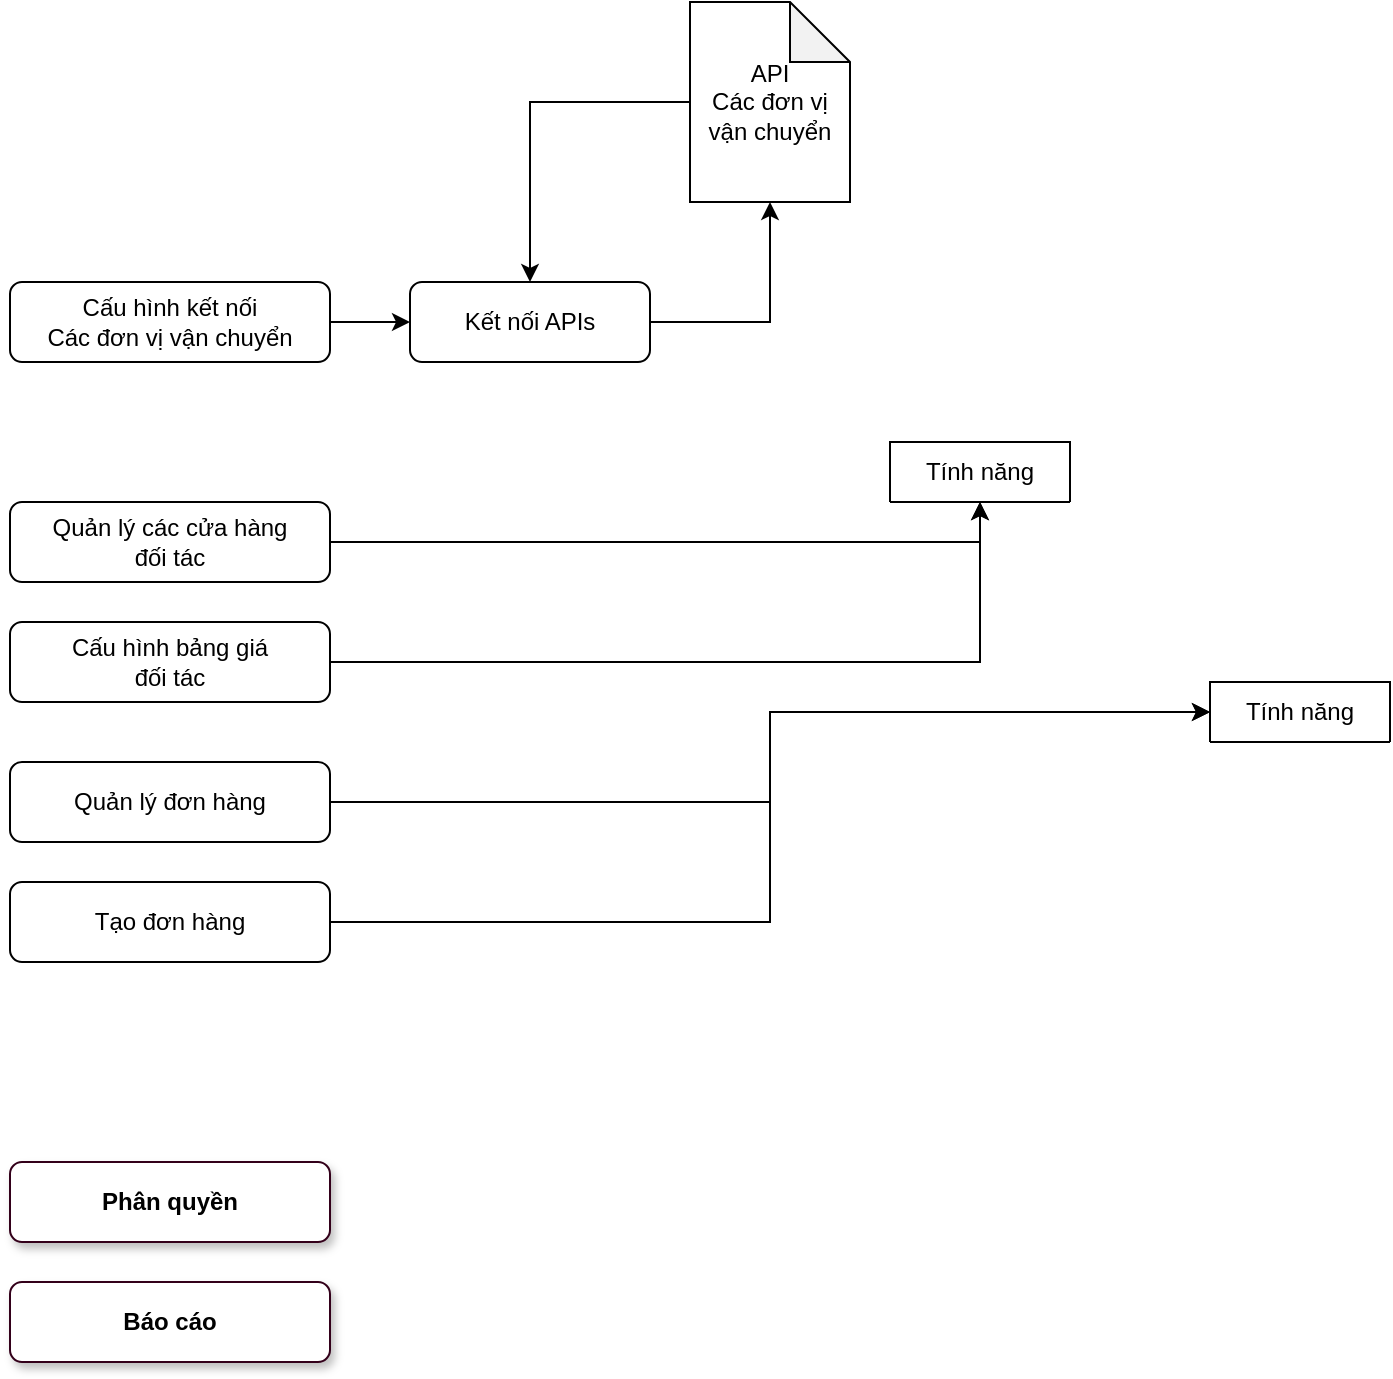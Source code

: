 <mxfile version="24.8.1">
  <diagram name="Trang-1" id="xkWlDCQVr2AHFHhtikE3">
    <mxGraphModel dx="1195" dy="1812" grid="1" gridSize="10" guides="1" tooltips="1" connect="1" arrows="1" fold="1" page="1" pageScale="1" pageWidth="827" pageHeight="1169" math="0" shadow="0">
      <root>
        <mxCell id="0" />
        <mxCell id="1" parent="0" />
        <mxCell id="g2mFOKtr89nq_R0PJXNz-3" style="edgeStyle=orthogonalEdgeStyle;rounded=0;orthogonalLoop=1;jettySize=auto;html=1;entryX=0;entryY=0.5;entryDx=0;entryDy=0;" parent="1" source="g2mFOKtr89nq_R0PJXNz-1" target="g2mFOKtr89nq_R0PJXNz-2" edge="1">
          <mxGeometry relative="1" as="geometry" />
        </mxCell>
        <mxCell id="g2mFOKtr89nq_R0PJXNz-1" value="Cấu hình kết nối&lt;br&gt;Các đơn vị vận chuyển" style="rounded=1;whiteSpace=wrap;html=1;" parent="1" vertex="1">
          <mxGeometry x="200" y="80" width="160" height="40" as="geometry" />
        </mxCell>
        <mxCell id="g2mFOKtr89nq_R0PJXNz-2" value="Kết nối APIs" style="rounded=1;whiteSpace=wrap;html=1;" parent="1" vertex="1">
          <mxGeometry x="400" y="80" width="120" height="40" as="geometry" />
        </mxCell>
        <mxCell id="O3a8JP-qRkAgKApTiANw-24" style="edgeStyle=orthogonalEdgeStyle;rounded=0;orthogonalLoop=1;jettySize=auto;html=1;exitX=1;exitY=0.5;exitDx=0;exitDy=0;entryX=0.5;entryY=1;entryDx=0;entryDy=0;" edge="1" parent="1" source="g2mFOKtr89nq_R0PJXNz-4" target="O3a8JP-qRkAgKApTiANw-11">
          <mxGeometry relative="1" as="geometry" />
        </mxCell>
        <mxCell id="g2mFOKtr89nq_R0PJXNz-4" value="Cấu hình bảng giá&lt;br&gt;đối tác" style="rounded=1;whiteSpace=wrap;html=1;" parent="1" vertex="1">
          <mxGeometry x="200" y="250" width="160" height="40" as="geometry" />
        </mxCell>
        <mxCell id="O3a8JP-qRkAgKApTiANw-25" style="edgeStyle=orthogonalEdgeStyle;rounded=0;orthogonalLoop=1;jettySize=auto;html=1;exitX=1;exitY=0.5;exitDx=0;exitDy=0;entryX=0.5;entryY=1;entryDx=0;entryDy=0;" edge="1" parent="1" source="g2mFOKtr89nq_R0PJXNz-5" target="O3a8JP-qRkAgKApTiANw-11">
          <mxGeometry relative="1" as="geometry" />
        </mxCell>
        <mxCell id="g2mFOKtr89nq_R0PJXNz-5" value="Quản lý các cửa hàng&lt;br&gt;đối tác" style="rounded=1;whiteSpace=wrap;html=1;" parent="1" vertex="1">
          <mxGeometry x="200" y="190" width="160" height="40" as="geometry" />
        </mxCell>
        <mxCell id="g2mFOKtr89nq_R0PJXNz-6" value="Phân quyền" style="rounded=1;whiteSpace=wrap;html=1;fontStyle=1;strokeColor=#33001A;glass=0;shadow=1;" parent="1" vertex="1">
          <mxGeometry x="200" y="520" width="160" height="40" as="geometry" />
        </mxCell>
        <mxCell id="O3a8JP-qRkAgKApTiANw-1" value="Báo cáo" style="rounded=1;whiteSpace=wrap;html=1;fontStyle=1;strokeColor=#33001A;glass=0;shadow=1;" vertex="1" parent="1">
          <mxGeometry x="200" y="580" width="160" height="40" as="geometry" />
        </mxCell>
        <mxCell id="O3a8JP-qRkAgKApTiANw-32" style="edgeStyle=orthogonalEdgeStyle;rounded=0;orthogonalLoop=1;jettySize=auto;html=1;exitX=1;exitY=0.5;exitDx=0;exitDy=0;entryX=0;entryY=0.5;entryDx=0;entryDy=0;" edge="1" parent="1" source="O3a8JP-qRkAgKApTiANw-2" target="O3a8JP-qRkAgKApTiANw-29">
          <mxGeometry relative="1" as="geometry" />
        </mxCell>
        <mxCell id="O3a8JP-qRkAgKApTiANw-2" value="Quản lý đơn hàng" style="rounded=1;whiteSpace=wrap;html=1;" vertex="1" parent="1">
          <mxGeometry x="200" y="320" width="160" height="40" as="geometry" />
        </mxCell>
        <mxCell id="O3a8JP-qRkAgKApTiANw-33" style="edgeStyle=orthogonalEdgeStyle;rounded=0;orthogonalLoop=1;jettySize=auto;html=1;exitX=1;exitY=0.5;exitDx=0;exitDy=0;entryX=0;entryY=0.5;entryDx=0;entryDy=0;" edge="1" parent="1" source="O3a8JP-qRkAgKApTiANw-3" target="O3a8JP-qRkAgKApTiANw-29">
          <mxGeometry relative="1" as="geometry" />
        </mxCell>
        <mxCell id="O3a8JP-qRkAgKApTiANw-3" value="Tạo đơn hàng" style="rounded=1;whiteSpace=wrap;html=1;" vertex="1" parent="1">
          <mxGeometry x="200" y="380" width="160" height="40" as="geometry" />
        </mxCell>
        <mxCell id="O3a8JP-qRkAgKApTiANw-7" style="edgeStyle=orthogonalEdgeStyle;rounded=0;orthogonalLoop=1;jettySize=auto;html=1;exitX=0;exitY=0.5;exitDx=0;exitDy=0;exitPerimeter=0;entryX=0.5;entryY=0;entryDx=0;entryDy=0;" edge="1" parent="1" source="O3a8JP-qRkAgKApTiANw-5" target="g2mFOKtr89nq_R0PJXNz-2">
          <mxGeometry relative="1" as="geometry">
            <mxPoint x="530" y="90.333" as="targetPoint" />
          </mxGeometry>
        </mxCell>
        <mxCell id="O3a8JP-qRkAgKApTiANw-5" value="API&lt;br&gt;Các đơn vị vận chuyển" style="shape=note;whiteSpace=wrap;html=1;backgroundOutline=1;darkOpacity=0.05;" vertex="1" parent="1">
          <mxGeometry x="540" y="-60" width="80" height="100" as="geometry" />
        </mxCell>
        <mxCell id="O3a8JP-qRkAgKApTiANw-6" style="edgeStyle=orthogonalEdgeStyle;rounded=0;orthogonalLoop=1;jettySize=auto;html=1;exitX=1;exitY=0.5;exitDx=0;exitDy=0;entryX=0.5;entryY=1;entryDx=0;entryDy=0;entryPerimeter=0;" edge="1" parent="1" source="g2mFOKtr89nq_R0PJXNz-2" target="O3a8JP-qRkAgKApTiANw-5">
          <mxGeometry relative="1" as="geometry" />
        </mxCell>
        <mxCell id="O3a8JP-qRkAgKApTiANw-11" value="Tính năng" style="swimlane;fontStyle=0;childLayout=stackLayout;horizontal=1;startSize=30;horizontalStack=0;resizeParent=1;resizeParentMax=0;resizeLast=0;collapsible=1;marginBottom=0;whiteSpace=wrap;html=1;" vertex="1" collapsed="1" parent="1">
          <mxGeometry x="640" y="160" width="90" height="30" as="geometry">
            <mxRectangle x="640" y="110" width="330" height="180" as="alternateBounds" />
          </mxGeometry>
        </mxCell>
        <mxCell id="O3a8JP-qRkAgKApTiANw-12" value="Danh sách tài khoản - cửa hàng&amp;nbsp;" style="text;strokeColor=none;fillColor=none;align=left;verticalAlign=middle;spacingLeft=4;spacingRight=4;overflow=hidden;points=[[0,0.5],[1,0.5]];portConstraint=eastwest;rotatable=0;whiteSpace=wrap;html=1;" vertex="1" parent="O3a8JP-qRkAgKApTiANw-11">
          <mxGeometry y="30" width="330" height="30" as="geometry" />
        </mxCell>
        <mxCell id="O3a8JP-qRkAgKApTiANw-13" value="Kích hoạt tài khoản" style="text;strokeColor=none;fillColor=none;align=left;verticalAlign=middle;spacingLeft=4;spacingRight=4;overflow=hidden;points=[[0,0.5],[1,0.5]];portConstraint=eastwest;rotatable=0;whiteSpace=wrap;html=1;" vertex="1" parent="O3a8JP-qRkAgKApTiANw-11">
          <mxGeometry y="60" width="330" height="30" as="geometry" />
        </mxCell>
        <mxCell id="O3a8JP-qRkAgKApTiANw-14" value="Kết nối tài khoản với cầu hình vận chuyển (đang kích hoạt)" style="text;strokeColor=none;fillColor=none;align=left;verticalAlign=middle;spacingLeft=4;spacingRight=4;overflow=hidden;points=[[0,0.5],[1,0.5]];portConstraint=eastwest;rotatable=0;whiteSpace=wrap;html=1;" vertex="1" parent="O3a8JP-qRkAgKApTiANw-11">
          <mxGeometry y="90" width="330" height="30" as="geometry" />
        </mxCell>
        <mxCell id="O3a8JP-qRkAgKApTiANw-15" value="Xem thông tin chi tiết" style="text;strokeColor=none;fillColor=none;align=left;verticalAlign=middle;spacingLeft=4;spacingRight=4;overflow=hidden;points=[[0,0.5],[1,0.5]];portConstraint=eastwest;rotatable=0;whiteSpace=wrap;html=1;" vertex="1" parent="O3a8JP-qRkAgKApTiANw-11">
          <mxGeometry y="120" width="330" height="30" as="geometry" />
        </mxCell>
        <mxCell id="O3a8JP-qRkAgKApTiANw-16" value="Cấu hình bảng giá" style="text;strokeColor=none;fillColor=none;align=left;verticalAlign=middle;spacingLeft=4;spacingRight=4;overflow=hidden;points=[[0,0.5],[1,0.5]];portConstraint=eastwest;rotatable=0;whiteSpace=wrap;html=1;" vertex="1" parent="O3a8JP-qRkAgKApTiANw-11">
          <mxGeometry y="150" width="330" height="30" as="geometry" />
        </mxCell>
        <mxCell id="O3a8JP-qRkAgKApTiANw-26" value="Tính năng" style="swimlane;fontStyle=0;childLayout=stackLayout;horizontal=1;startSize=30;horizontalStack=0;resizeParent=1;resizeParentMax=0;resizeLast=0;collapsible=1;marginBottom=0;whiteSpace=wrap;html=1;" vertex="1" collapsed="1" parent="1">
          <mxGeometry x="800" y="280" width="90" height="30" as="geometry">
            <mxRectangle x="800" y="280" width="280" height="180" as="alternateBounds" />
          </mxGeometry>
        </mxCell>
        <mxCell id="O3a8JP-qRkAgKApTiANw-27" value="Tạo đơn nháp" style="text;strokeColor=none;fillColor=none;align=left;verticalAlign=middle;spacingLeft=4;spacingRight=4;overflow=hidden;points=[[0,0.5],[1,0.5]];portConstraint=eastwest;rotatable=0;whiteSpace=wrap;html=1;" vertex="1" parent="O3a8JP-qRkAgKApTiANw-26">
          <mxGeometry y="30" width="280" height="30" as="geometry" />
        </mxCell>
        <mxCell id="O3a8JP-qRkAgKApTiANw-28" value="Đẩy đơn qua đơn vị vận chuyển" style="text;strokeColor=none;fillColor=none;align=left;verticalAlign=middle;spacingLeft=4;spacingRight=4;overflow=hidden;points=[[0,0.5],[1,0.5]];portConstraint=eastwest;rotatable=0;whiteSpace=wrap;html=1;" vertex="1" parent="O3a8JP-qRkAgKApTiANw-26">
          <mxGeometry y="60" width="280" height="30" as="geometry" />
        </mxCell>
        <mxCell id="O3a8JP-qRkAgKApTiANw-29" value="Chuyển đổi và hiển thị giá" style="text;strokeColor=none;fillColor=none;align=left;verticalAlign=middle;spacingLeft=4;spacingRight=4;overflow=hidden;points=[[0,0.5],[1,0.5]];portConstraint=eastwest;rotatable=0;whiteSpace=wrap;html=1;" vertex="1" parent="O3a8JP-qRkAgKApTiANw-26">
          <mxGeometry y="90" width="280" height="30" as="geometry" />
        </mxCell>
        <mxCell id="O3a8JP-qRkAgKApTiANw-30" value="Danh sách đơn và lọc theo trạng thái đơn" style="text;strokeColor=none;fillColor=none;align=left;verticalAlign=middle;spacingLeft=4;spacingRight=4;overflow=hidden;points=[[0,0.5],[1,0.5]];portConstraint=eastwest;rotatable=0;whiteSpace=wrap;html=1;" vertex="1" parent="O3a8JP-qRkAgKApTiANw-26">
          <mxGeometry y="120" width="280" height="30" as="geometry" />
        </mxCell>
        <mxCell id="O3a8JP-qRkAgKApTiANw-31" value="Các thao tác trên đơn hàng" style="text;strokeColor=none;fillColor=none;align=left;verticalAlign=middle;spacingLeft=4;spacingRight=4;overflow=hidden;points=[[0,0.5],[1,0.5]];portConstraint=eastwest;rotatable=0;whiteSpace=wrap;html=1;" vertex="1" parent="O3a8JP-qRkAgKApTiANw-26">
          <mxGeometry y="150" width="280" height="30" as="geometry" />
        </mxCell>
      </root>
    </mxGraphModel>
  </diagram>
</mxfile>
